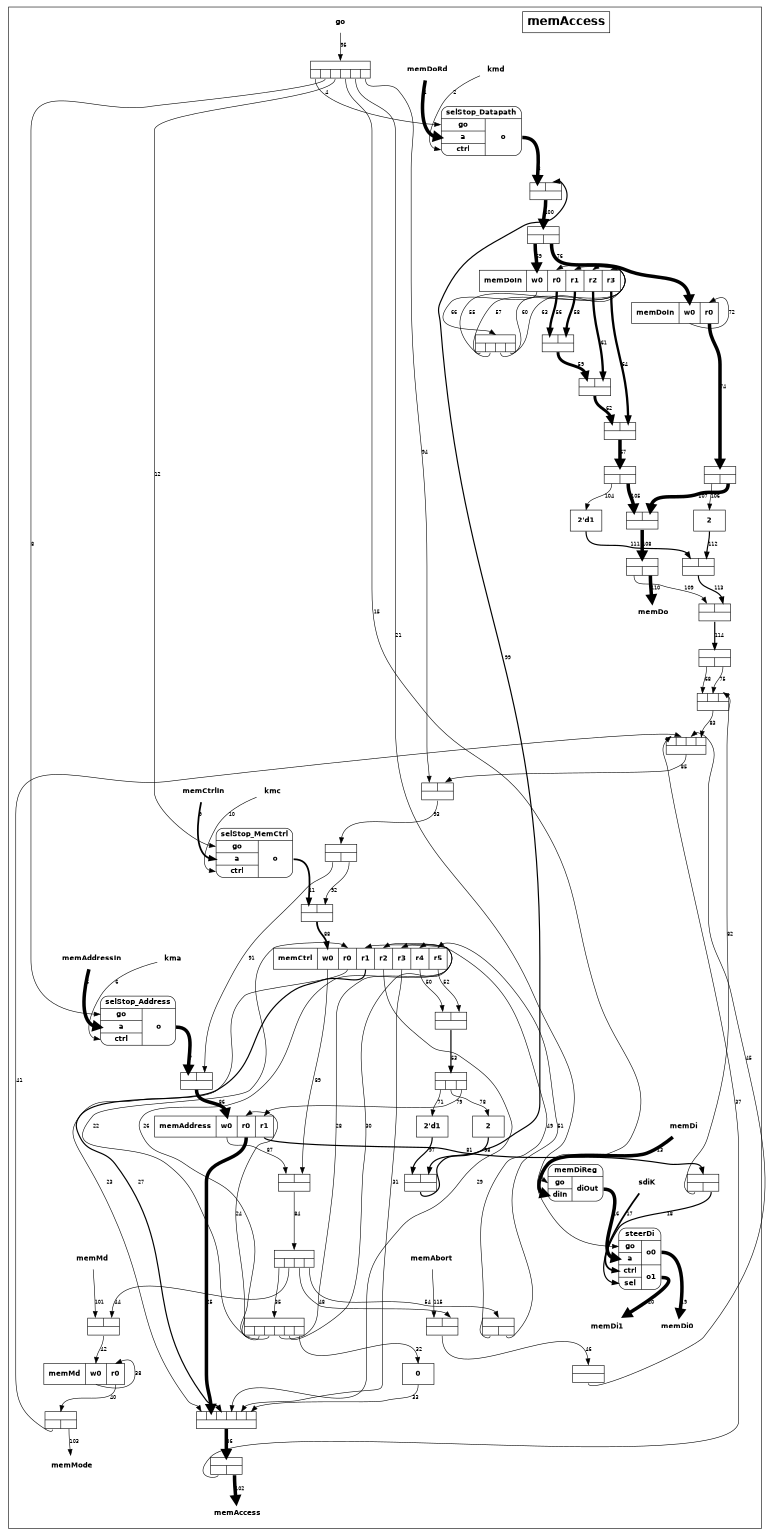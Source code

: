 digraph memAccess {
  outputorder="edgesfirst";
  size="7.086614173228347,10.236220472440946";
  ratio="2.0"
  subgraph cluster_memAccess {
    edge [fontsize="8", fontname="Helvetica", labelfontname="Helvetica", labelfontsize="8", arrowhead="normal"];
    node [fontsize="12", fontname="Helvetica-Bold", shape="box"];
    title [label="memAccess", fontsize="20"];
    port0 [portref="0", label="go", style="bold", shape="none"];
    port1 [portref="1", label="memAddressIn", style="bold", shape="none"];
    port2 [portref="2", label="memCtrlIn", style="bold", shape="none"];
    port3 [portref="3", label="memDoRd", style="bold", shape="none"];
    port4 [portref="4", label="memMd", style="bold", shape="none"];
    port5 [portref="5", label="memDi0", style="bold", shape="none"];
    port6 [portref="6", label="memDi1", style="bold", shape="none"];
    port7 [portref="7", label="sdiK", style="bold", shape="none"];
    port8 [portref="8", label="kma", style="bold", shape="none"];
    port9 [portref="9", label="kmc", style="bold", shape="none"];
    port10 [portref="10", label="kmd", style="bold", shape="none"];
    port11 [portref="11", label="memAccess", style="bold", shape="none"];
    port12 [portref="12", label="memMode", style="bold", shape="none"];
    port13 [portref="13", label="memDo", style="bold", shape="none"];
    port14 [portref="14", label="memDi", style="bold", shape="none"];
    port15 [portref="15", label="memAbort", style="bold", shape="none"];
    comp1 [compref="1", label="{selStop_Datapath|{{<go>go|<a>a|<ctrl>ctrl}|{<o>o}}}", nojustify="true", shape="Mrecord"];
    comp2 [compref="2", label="{selStop_Address|{{<go>go|<a>a|<ctrl>ctrl}|{<o>o}}}", nojustify="true", shape="Mrecord"];
    comp3 [compref="3", label="{selStop_MemCtrl|{{<go>go|<a>a|<ctrl>ctrl}|{<o>o}}}", nojustify="true", shape="Mrecord"];
    comp4 [compref="4", label="{memDiReg|{{<go>go|<diIn>diIn}|{<diOut>diOut}}}", nojustify="true", shape="Mrecord"];
    comp5 [compref="5", label="{steerDi|{{<go>go|<a>a|<ctrl>ctrl|<sel>sel}|{<o0>o0|<o1>o1}}}", nojustify="true", shape="Mrecord"];
    comp6 [compref="6", label="0", nojustify="true", shape="record"];
    comp7 [compref="7", label="{{<i0>|<i1>|<i2>|<i3>|<i4>|<i5>}|{<o>}}", height="0.4", fontsize="2", nojustify="true", shape="record"];
    comp8 [compref="8", label="{{<i>}|{<o0>|<o1>|<o2>|<o3>|<o4>|<o5>}}", height="0.4", fontsize="2", nojustify="true", shape="record"];
    comp11 [compref="11", label="memMd|<w0>w0|<r0>r0", shape="record"];
    comp13 [compref="13", label="{{<i>}|{<o0>}}", height="0.4", fontsize="2", nojustify="true", shape="record"];
    comp15 [compref="15", label="{{<i0>|<i1>}|{<o>}}", height="0.4", fontsize="2", nojustify="true", shape="record"];
    comp16 [compref="16", label="{{<i>}|{<o0>|<o1>}}", height="0.4", fontsize="2", nojustify="true", shape="record"];
    comp17 [compref="17", label="{{<i0>|<i1>}|{<o>}}", height="0.4", fontsize="2", nojustify="true", shape="record"];
    comp18 [compref="18", label="{{<i0>|<i1>}|{<o>}}", height="0.4", fontsize="2", nojustify="true", shape="record"];
    comp19 [compref="19", label="{{<i0>|<i1>}|{<o>}}", height="0.4", fontsize="2", nojustify="true", shape="record"];
    comp20 [compref="20", label="{{<i>}|{<o0>|<o1>|<o2>|<o3>}}", height="0.4", fontsize="2", nojustify="true", shape="record"];
    comp22 [compref="22", label="memDoIn|<w0>w0|<r0>r0|<r1>r1|<r2>r2|<r3>r3", shape="record"];
    comp25 [compref="25", label="memDoIn|<w0>w0|<r0>r0", shape="record"];
    comp28 [compref="28", label="{{<i>}|{<o0>|<o1>|<o2>}}", height="0.4", fontsize="2", nojustify="true", shape="record"];
    comp29 [compref="29", label="{{<i0>|<i1>|<i2>}|{<o>}}", height="0.4", fontsize="2", nojustify="true", shape="record"];
    comp30 [compref="30", label="{{<i>}|{<o0>|<o1>|<o2>|<o3>}}", height="0.4", fontsize="2", nojustify="true", shape="record"];
    comp31 [compref="31", label="{{<i0>|<i1>|<i2>|<i3>}|{<o>}}", height="0.4", fontsize="2", nojustify="true", shape="record"];
    comp32 [compref="32", label="memAddress|<w0>w0|<r0>r0|<r1>r1", shape="record"];
    comp33 [compref="33", label="memCtrl|<w0>w0|<r0>r0|<r1>r1|<r2>r2|<r3>r3|<r4>r4|<r5>r5", shape="record"];
    comp34 [compref="34", label="{{<i0>|<i1>}|{<o>}}", height="0.4", fontsize="2", nojustify="true", shape="record"];
    comp35 [compref="35", label="{{<i>}|{<o0>|<o1>}}", height="0.4", fontsize="2", nojustify="true", shape="record"];
    comp37 [compref="37", label="{{<i0>|<i1>}|{<o>}}", height="0.4", fontsize="2", nojustify="true", shape="record"];
    comp38 [compref="38", label="{{<i>}|{<o0>|<o1>|<o2>|<o3>|<o4>|<o5>}}", height="0.4", fontsize="2", nojustify="true", shape="record"];
    comp39 [compref="39", label="{{<i>}|{<o0>|<o1>}}", height="0.4", fontsize="2", nojustify="true", shape="record"];
    comp41 [compref="41", label="2'd1", nojustify="true", shape="record"];
    comp42 [compref="42", label="2", nojustify="true", shape="record"];
    comp43 [compref="43", label="{{<i0>|<i1>}|{<o>}}", height="0.4", fontsize="2", nojustify="true", shape="record"];
    comp44 [compref="44", label="{{<i0>|<i1>}|{<o>}}", height="0.4", fontsize="2", nojustify="true", shape="record"];
    comp45 [compref="45", label="{{<i>}|{<o0>|<o1>}}", height="0.4", fontsize="2", nojustify="true", shape="record"];
    comp47 [compref="47", label="{{<i0>|<i1>}|{<o>}}", height="0.4", fontsize="2", nojustify="true", shape="record"];
    comp48 [compref="48", label="{{<i0>|<i1>}|{<o>}}", height="0.4", fontsize="2", nojustify="true", shape="record"];
    comp49 [compref="49", label="{{<i0>|<i1>}|{<o>}}", height="0.4", fontsize="2", nojustify="true", shape="record"];
    comp50 [compref="50", label="{{<i>}|{<o0>|<o1>}}", height="0.4", fontsize="2", nojustify="true", shape="record"];
    comp51 [compref="51", label="{{<i>}|{<o0>|<o1>}}", height="0.4", fontsize="2", nojustify="true", shape="record"];
    comp52 [compref="52", label="{{<i>}|{<o0>|<o1>}}", height="0.4", fontsize="2", nojustify="true", shape="record"];
    comp53 [compref="53", label="{{<i>}|{<o0>|<o1>}}", height="0.4", fontsize="2", nojustify="true", shape="record"];
    comp54 [compref="54", label="{{<i0>|<i1>}|{<o>}}", height="0.4", fontsize="2", nojustify="true", shape="record"];
    comp55 [compref="55", label="{{<i>}|{<o0>|<o1>}}", height="0.4", fontsize="2", nojustify="true", shape="record"];
    comp56 [compref="56", label="2'd1", nojustify="true", shape="record"];
    comp57 [compref="57", label="2", nojustify="true", shape="record"];
    comp58 [compref="58", label="{{<i0>|<i1>}|{<o>}}", height="0.4", fontsize="2", nojustify="true", shape="record"];
    comp59 [compref="59", label="{{<i0>|<i1>}|{<o>}}", height="0.4", fontsize="2", nojustify="true", shape="record"];
    comp60 [compref="60", label="{{<i>}|{<o0>|<o1>}}", height="0.4", fontsize="2", nojustify="true", shape="record"];
    comp61 [compref="61", label="{{<i0>|<i1>}|{<o>}}", height="0.4", fontsize="2", nojustify="true", shape="record"]
    port3 -> comp1:a:w [linkref="1", label="1", penwidth="6", weight="6"];
    port10 -> comp1:ctrl:w [linkref="2", label="2", penwidth="1", weight="1"];
    comp1:o:e -> comp44:i0:n [linkref="3", label="3", penwidth="6", weight="6"];
    comp38:o0:s -> comp1:go:w [linkref="4", label="4", penwidth="1", weight="1"];
    port1 -> comp2:a:w [linkref="5", label="5", penwidth="6", weight="6"];
    port8 -> comp2:ctrl:w [linkref="6", label="6", penwidth="1", weight="1"];
    comp2:o:e -> comp48:i0:n [linkref="7", label="7", penwidth="6", weight="6"];
    comp38:o1:s -> comp2:go:w [linkref="8", label="8", penwidth="1", weight="1"];
    port2 -> comp3:a:w [linkref="9", label="9", penwidth="3", weight="3"];
    port9 -> comp3:ctrl:w [linkref="10", label="10", penwidth="1", weight="1"];
    comp3:o:e -> comp47:i0:n [linkref="11", label="11", penwidth="3", weight="3"];
    comp38:o2:s -> comp3:go:w [linkref="12", label="12", penwidth="1", weight="1"];
    port14 -> comp4:diIn:w [linkref="13", label="13", penwidth="6", weight="6"];
    comp38:o3:s -> comp4:go:w [linkref="15", label="15", penwidth="1", weight="1"];
    comp4:diOut:e -> comp5:a:w [linkref="16", label="16", penwidth="6", weight="6"];
    port7 -> comp5:ctrl:w [linkref="17", label="17", penwidth="3", weight="3"];
    comp39:o1:s -> comp5:sel:w [linkref="18", label="18", penwidth="2", weight="2"];
    comp5:o0:e -> port5 [linkref="19", label="19", penwidth="6", weight="6"];
    comp5:o1:e -> port6 [linkref="20", label="20", penwidth="6", weight="6"];
    comp38:o4:s -> comp5:go:w [linkref="21", label="21", penwidth="1", weight="1"];
    comp8:o0:s -> comp33:r0:n [linkref="22", label="22", penwidth="1", weight="1"];
    comp33:r0:s -> comp7:i0:n [linkref="23", label="23", penwidth="1", weight="1"];
    comp8:o1:s -> comp32:r0:n [linkref="24", label="24", penwidth="1", weight="1"];
    comp32:r0:s -> comp7:i1:n [linkref="25", label="25", penwidth="6", weight="6"];
    comp8:o2:s -> comp33:r1:n [linkref="26", label="26", penwidth="1", weight="1"];
    comp33:r1:s -> comp7:i2:n [linkref="27", label="27", penwidth="2", weight="2"];
    comp8:o3:s -> comp33:r2:n [linkref="28", label="28", penwidth="1", weight="1"];
    comp33:r2:s -> comp7:i3:n [linkref="29", label="29", penwidth="1", weight="1"];
    comp8:o4:s -> comp33:r3:n [linkref="30", label="30", penwidth="1", weight="1"];
    comp33:r3:s -> comp7:i4:n [linkref="31", label="31", penwidth="1", weight="1"];
    comp8:o5:s -> comp6:n [linkref="32", label="32", penwidth="1", weight="1"];
    comp6:s -> comp7:i5:n [linkref="33", label="33", penwidth="1", weight="1"];
    comp30:o0:s -> comp8:i:n [linkref="35", label="35", penwidth="1", weight="1"];
    comp7:o:s -> comp50:i:n [linkref="36", label="36", penwidth="6", weight="6"];
    comp50:o0:s -> comp31:i0:n [linkref="37", label="37", penwidth="1", weight="1"];
    comp11:w0:s -> comp11:r0:n [linkref="38", label="38", penwidth="1", weight="1"];
    comp11:r0:s -> comp51:i:n [linkref="40", label="40", penwidth="1", weight="1"];
    comp51:o0:s -> comp31:i1:n [linkref="41", label="41", penwidth="1", weight="1"];
    comp49:o:s -> comp11:w0:n [linkref="42", label="42", penwidth="1", weight="1"];
    comp30:o1:s -> comp49:i1:n [linkref="44", label="44", penwidth="1", weight="1"];
    comp13:o0:s -> comp31:i2:n [linkref="45", label="45", penwidth="1", weight="1"];
    comp61:o:s -> comp13:i:n [linkref="46", label="46", penwidth="1", weight="1"];
    comp30:o2:s -> comp61:i1:n [linkref="48", label="48", penwidth="1", weight="1"];
    comp16:o0:s -> comp33:r4:n [linkref="49", label="49", penwidth="1", weight="1"];
    comp33:r4:s -> comp15:i0:n [linkref="50", label="50", penwidth="1", weight="1"];
    comp16:o1:s -> comp33:r5:n [linkref="51", label="51", penwidth="1", weight="1"];
    comp33:r5:s -> comp15:i1:n [linkref="52", label="52", penwidth="1", weight="1"];
    comp15:o:s -> comp28:i:n [linkref="53", label="53", penwidth="2", weight="2"];
    comp30:o3:s -> comp16:i:n [linkref="54", label="54", penwidth="1", weight="1"];
    comp20:o0:s -> comp22:r0:n [linkref="55", label="55", penwidth="1", weight="1"];
    comp22:r0:s -> comp17:i0:n [linkref="56", label="56", penwidth="4", weight="4"];
    comp20:o1:s -> comp22:r1:n [linkref="57", label="57", penwidth="1", weight="1"];
    comp22:r1:s -> comp17:i1:n [linkref="58", label="58", penwidth="4", weight="4"];
    comp17:o:s -> comp18:i0:n [linkref="59", label="59", penwidth="5", weight="5"];
    comp20:o2:s -> comp22:r2:n [linkref="60", label="60", penwidth="1", weight="1"];
    comp22:r2:s -> comp18:i1:n [linkref="61", label="61", penwidth="4", weight="4"];
    comp18:o:s -> comp19:i0:n [linkref="62", label="62", penwidth="5", weight="5"];
    comp20:o3:s -> comp22:r3:n [linkref="63", label="63", penwidth="1", weight="1"];
    comp22:r3:s -> comp19:i1:n [linkref="64", label="64", penwidth="4", weight="4"];
    comp22:w0:s -> comp20:i:n [linkref="66", label="66", penwidth="1", weight="1"];
    comp19:o:s -> comp52:i:n [linkref="67", label="67", penwidth="6", weight="6"];
    comp60:o0:s -> comp29:i0:n [linkref="68", label="68", penwidth="1", weight="1"];
    comp45:o0:s -> comp22:w0:n [linkref="69", label="69", penwidth="6", weight="6"];
    comp28:o0:s -> comp41:n [linkref="71", label="71", penwidth="1", weight="1"];
    comp25:w0:s -> comp25:r0:n [linkref="72", label="72", penwidth="1", weight="1"];
    comp25:r0:s -> comp53:i:n [linkref="74", label="74", penwidth="6", weight="6"];
    comp60:o1:s -> comp29:i1:n [linkref="75", label="75", penwidth="1", weight="1"];
    comp45:o1:s -> comp25:w0:n [linkref="76", label="76", penwidth="6", weight="6"];
    comp28:o1:s -> comp42:n [linkref="78", label="78", penwidth="1", weight="1"];
    comp28:o2:s -> comp32:r1:n [linkref="79", label="79", penwidth="1", weight="1"];
    comp32:r1:s -> comp39:i:n [linkref="81", label="81", penwidth="2", weight="2"];
    comp39:o0:s -> comp29:i2:n [linkref="82", label="82", penwidth="1", weight="1"];
    comp29:o:s -> comp31:i3:n [linkref="83", label="83", penwidth="1", weight="1"];
    comp34:o:s -> comp30:i:n [linkref="84", label="84", penwidth="1", weight="1"];
    comp31:o:s -> comp37:i1:n [linkref="85", label="85", penwidth="1", weight="1"];
    comp48:o:s -> comp32:w0:n [linkref="86", label="86", penwidth="6", weight="6"];
    comp32:w0:s -> comp34:i0:n [linkref="87", label="87", penwidth="1", weight="1"];
    comp47:o:s -> comp33:w0:n [linkref="88", label="88", penwidth="3", weight="3"];
    comp33:w0:s -> comp34:i1:n [linkref="89", label="89", penwidth="1", weight="1"];
    comp35:o0:s -> comp48:i1:n [linkref="91", label="91", penwidth="1", weight="1"];
    comp35:o1:s -> comp47:i1:n [linkref="92", label="92", penwidth="1", weight="1"];
    comp37:o:s -> comp35:i:n [linkref="93", label="93", penwidth="1", weight="1"];
    comp38:o5:s -> comp37:i0:n [linkref="94", label="94", penwidth="1", weight="1"];
    port0 -> comp38:i:n [linkref="95", label="95", penwidth="1", weight="1"];
    comp41:s -> comp43:i0:n [linkref="97", label="97", penwidth="2", weight="2"];
    comp42:s -> comp43:i1:n [linkref="98", label="98", penwidth="2", weight="2"];
    comp43:o:s -> comp44:i1:n [linkref="99", label="99", penwidth="2", weight="2"];
    comp44:o:s -> comp45:i:n [linkref="100", label="100", penwidth="6", weight="6"];
    port4 -> comp49:i0:n [linkref="101", label="101", penwidth="1", weight="1"];
    comp50:o1:s -> port11 [linkref="102", label="102", penwidth="6", weight="6"];
    comp51:o1:s -> port12 [linkref="103", label="103", penwidth="1", weight="1"];
    comp52:o0:s -> comp56:n [linkref="104", label="104", penwidth="1", weight="1"];
    comp52:o1:s -> comp54:i0:n [linkref="105", label="105", penwidth="6", weight="6"];
    comp53:o0:s -> comp57:n [linkref="106", label="106", penwidth="1", weight="1"];
    comp53:o1:s -> comp54:i1:n [linkref="107", label="107", penwidth="6", weight="6"];
    comp54:o:s -> comp55:i:n [linkref="108", label="108", penwidth="6", weight="6"];
    comp55:o0:s -> comp59:i0:n [linkref="109", label="109", penwidth="1", weight="1"];
    comp55:o1:s -> port13 [linkref="110", label="110", penwidth="6", weight="6"];
    comp56:s -> comp58:i0:n [linkref="111", label="111", penwidth="2", weight="2"];
    comp57:s -> comp58:i1:n [linkref="112", label="112", penwidth="2", weight="2"];
    comp58:o:s -> comp59:i1:n [linkref="113", label="113", penwidth="2", weight="2"];
    comp59:o:s -> comp60:i:n [linkref="114", label="114", penwidth="2", weight="2"];
    port15 -> comp61:i0:n [linkref="115", label="115", penwidth="1", weight="1"]
  }
}

